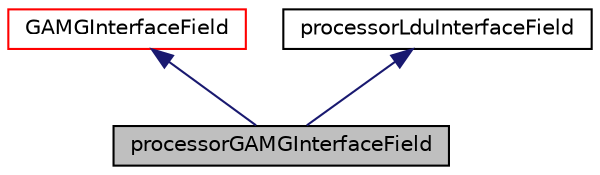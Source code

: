 digraph "processorGAMGInterfaceField"
{
  bgcolor="transparent";
  edge [fontname="Helvetica",fontsize="10",labelfontname="Helvetica",labelfontsize="10"];
  node [fontname="Helvetica",fontsize="10",shape=record];
  Node5 [label="processorGAMGInterfaceField",height=0.2,width=0.4,color="black", fillcolor="grey75", style="filled", fontcolor="black"];
  Node6 -> Node5 [dir="back",color="midnightblue",fontsize="10",style="solid",fontname="Helvetica"];
  Node6 [label="GAMGInterfaceField",height=0.2,width=0.4,color="red",URL="$a28053.html",tooltip="Abstract base class for GAMG agglomerated interface fields. "];
  Node8 -> Node5 [dir="back",color="midnightblue",fontsize="10",style="solid",fontname="Helvetica"];
  Node8 [label="processorLduInterfaceField",height=0.2,width=0.4,color="black",URL="$a27921.html",tooltip="Abstract base class for processor coupled interfaces. "];
}
